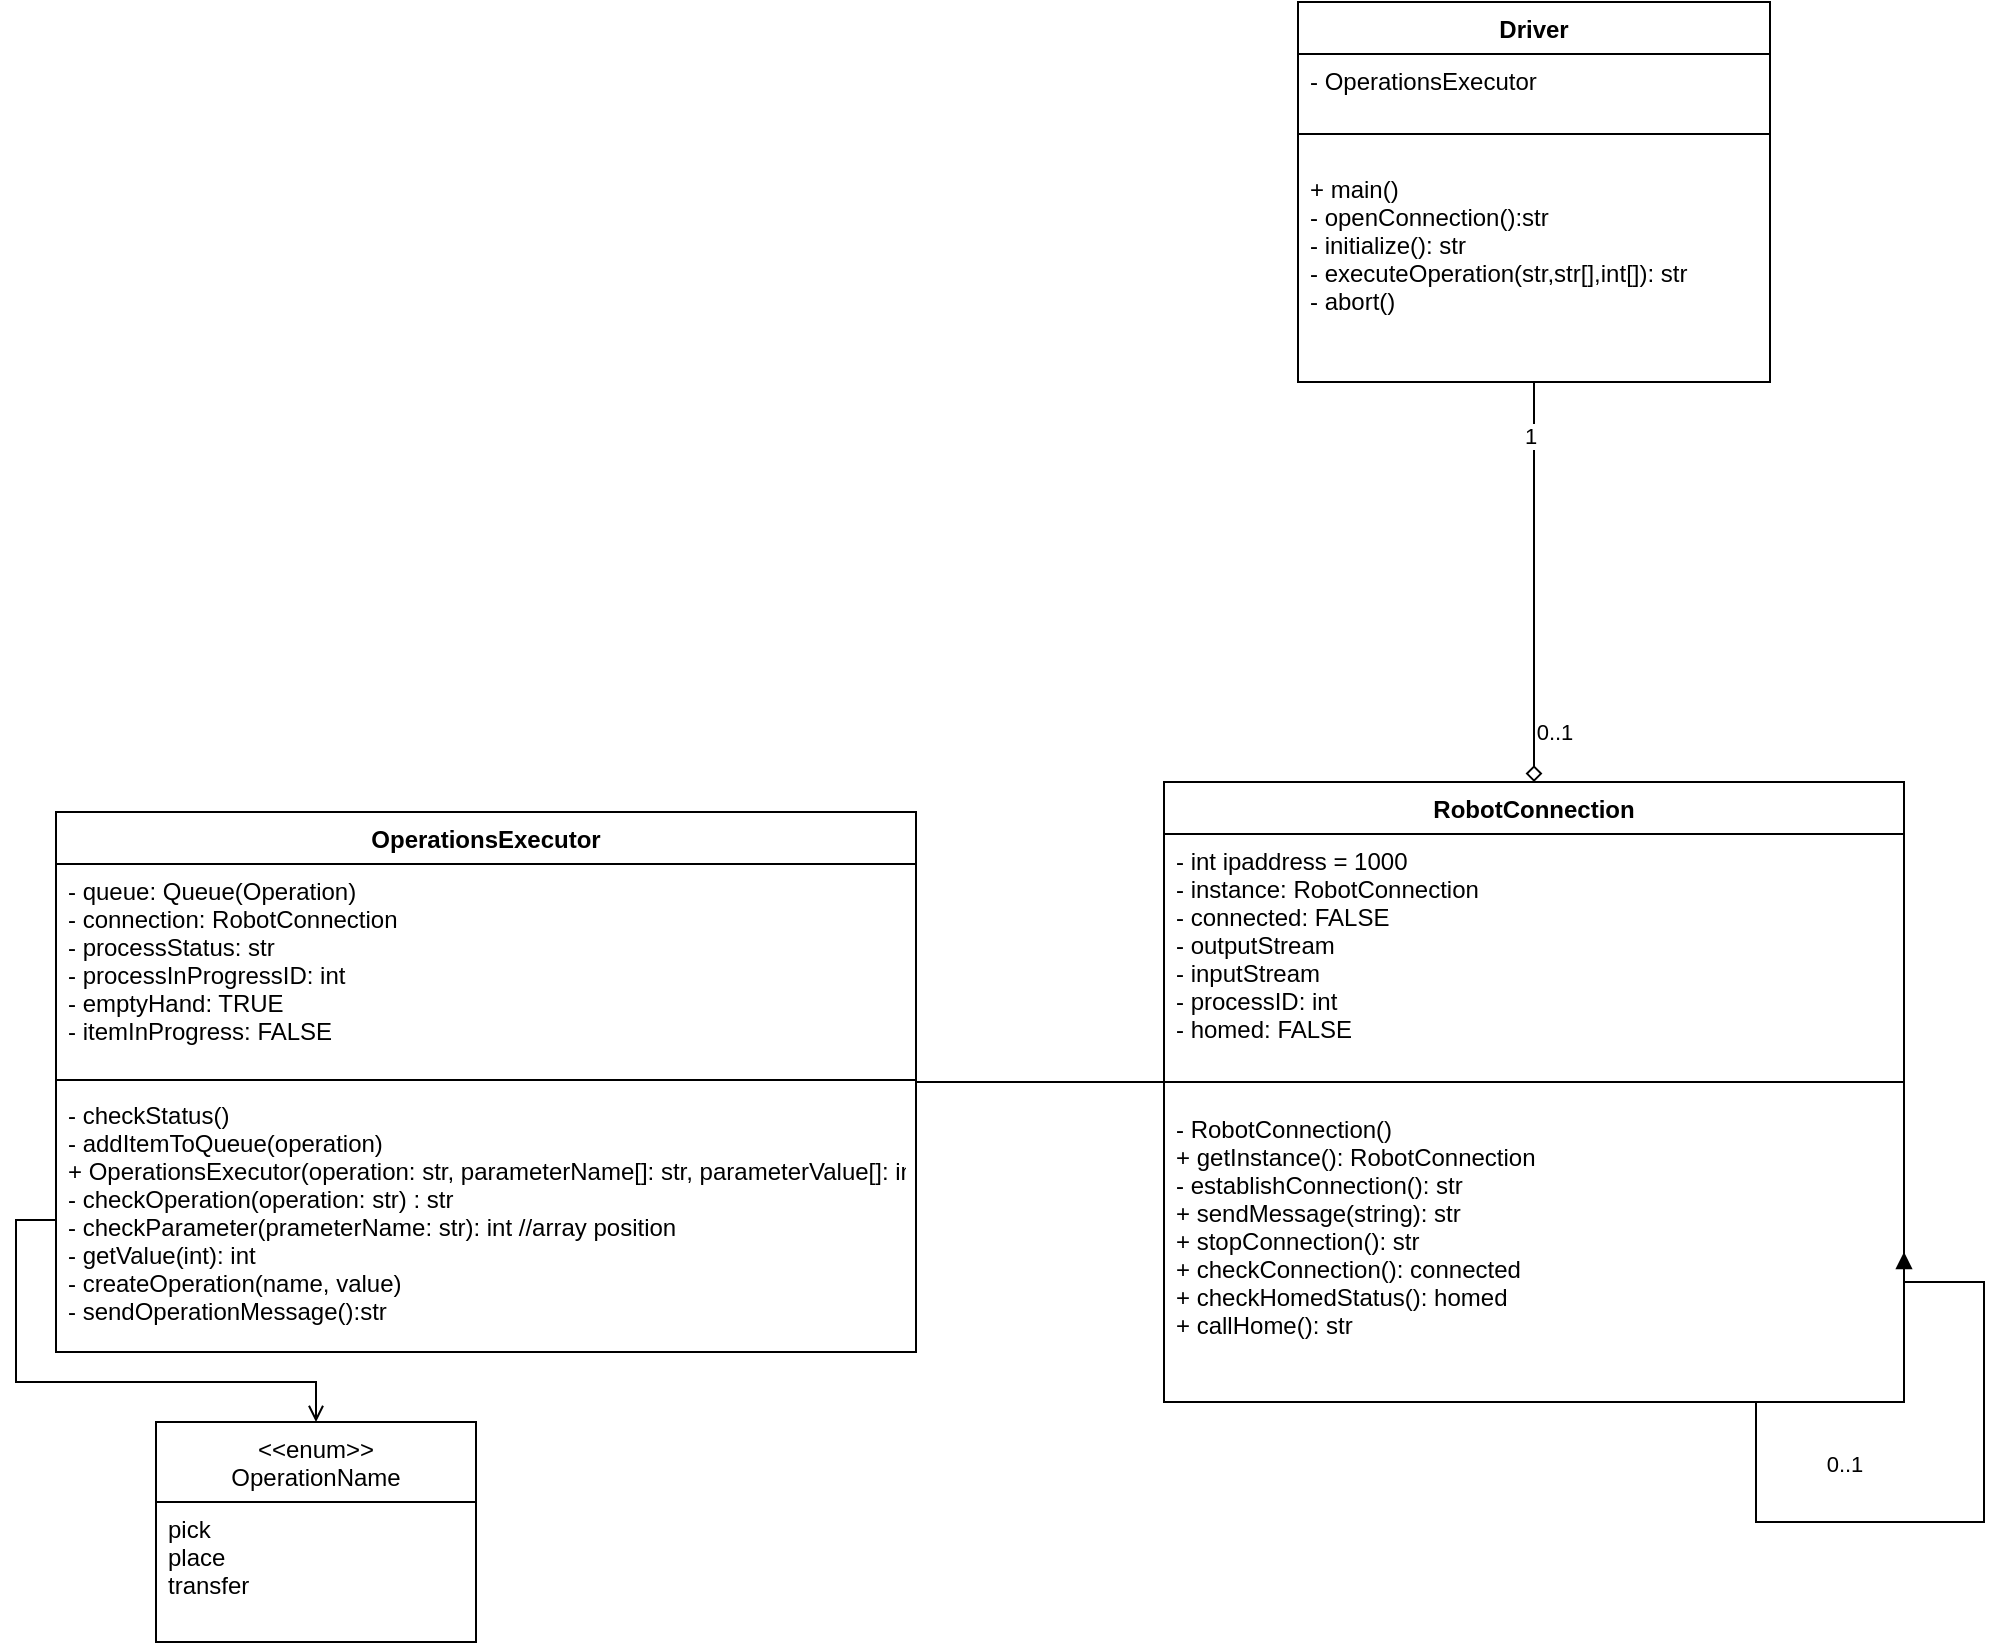 <mxfile version="14.9.2" type="github">
  <diagram id="bwN6AeMt5tZ8UF1TNSbd" name="Page-1">
    <mxGraphModel dx="1865" dy="1748" grid="1" gridSize="10" guides="1" tooltips="1" connect="1" arrows="1" fold="1" page="1" pageScale="1" pageWidth="827" pageHeight="1169" math="0" shadow="0">
      <root>
        <mxCell id="0" />
        <mxCell id="1" parent="0" />
        <mxCell id="OFoZSoZyWxW7RN4DEDmb-1" value="Driver" style="swimlane;fontStyle=1;align=center;verticalAlign=top;childLayout=stackLayout;horizontal=1;startSize=26;horizontalStack=0;resizeParent=1;resizeParentMax=0;resizeLast=0;collapsible=1;marginBottom=0;" parent="1" vertex="1">
          <mxGeometry x="351" y="-90" width="236" height="190" as="geometry">
            <mxRectangle x="20" y="-150" width="70" height="26" as="alternateBounds" />
          </mxGeometry>
        </mxCell>
        <mxCell id="ZteklEqnGV9etw1wFDza-6" value="- OperationsExecutor" style="text;strokeColor=none;fillColor=none;align=left;verticalAlign=top;spacingLeft=4;spacingRight=4;overflow=hidden;rotatable=0;points=[[0,0.5],[1,0.5]];portConstraint=eastwest;" vertex="1" parent="OFoZSoZyWxW7RN4DEDmb-1">
          <mxGeometry y="26" width="236" height="26" as="geometry" />
        </mxCell>
        <mxCell id="OFoZSoZyWxW7RN4DEDmb-3" value="" style="line;strokeWidth=1;fillColor=none;align=left;verticalAlign=middle;spacingTop=-1;spacingLeft=3;spacingRight=3;rotatable=0;labelPosition=right;points=[];portConstraint=eastwest;" parent="OFoZSoZyWxW7RN4DEDmb-1" vertex="1">
          <mxGeometry y="52" width="236" height="28" as="geometry" />
        </mxCell>
        <mxCell id="OFoZSoZyWxW7RN4DEDmb-4" value="+ main()&#xa;- openConnection():str&#xa;- initialize(): str&#xa;- executeOperation(str,str[],int[]): str&#xa;- abort()&#xa;" style="text;strokeColor=none;fillColor=none;align=left;verticalAlign=top;spacingLeft=4;spacingRight=4;overflow=hidden;rotatable=0;points=[[0,0.5],[1,0.5]];portConstraint=eastwest;" parent="OFoZSoZyWxW7RN4DEDmb-1" vertex="1">
          <mxGeometry y="80" width="236" height="110" as="geometry" />
        </mxCell>
        <mxCell id="OFoZSoZyWxW7RN4DEDmb-5" value="RobotConnection" style="swimlane;fontStyle=1;align=center;verticalAlign=top;childLayout=stackLayout;horizontal=1;startSize=26;horizontalStack=0;resizeParent=1;resizeParentMax=0;resizeLast=0;collapsible=1;marginBottom=0;" parent="1" vertex="1">
          <mxGeometry x="284" y="300" width="370" height="310" as="geometry">
            <mxRectangle x="284" y="300" width="130" height="26" as="alternateBounds" />
          </mxGeometry>
        </mxCell>
        <mxCell id="OFoZSoZyWxW7RN4DEDmb-6" value="- int ipaddress = 1000&#xa;- instance: RobotConnection&#xa;- connected: FALSE &#xa;- outputStream&#xa;- inputStream &#xa;- processID: int&#xa;- homed: FALSE" style="text;strokeColor=none;fillColor=none;align=left;verticalAlign=top;spacingLeft=4;spacingRight=4;overflow=hidden;rotatable=0;points=[[0,0.5],[1,0.5]];portConstraint=eastwest;" parent="OFoZSoZyWxW7RN4DEDmb-5" vertex="1">
          <mxGeometry y="26" width="370" height="114" as="geometry" />
        </mxCell>
        <mxCell id="OFoZSoZyWxW7RN4DEDmb-7" value="" style="line;strokeWidth=1;fillColor=none;align=left;verticalAlign=middle;spacingTop=-1;spacingLeft=3;spacingRight=3;rotatable=0;labelPosition=right;points=[];portConstraint=eastwest;" parent="OFoZSoZyWxW7RN4DEDmb-5" vertex="1">
          <mxGeometry y="140" width="370" height="20" as="geometry" />
        </mxCell>
        <mxCell id="OFoZSoZyWxW7RN4DEDmb-8" value="- RobotConnection()&#xa;+ getInstance(): RobotConnection&#xa;- establishConnection(): str&#xa;+ sendMessage(string): str&#xa;+ stopConnection(): str&#xa;+ checkConnection(): connected&#xa;+ checkHomedStatus(): homed&#xa;+ callHome(): str" style="text;strokeColor=none;fillColor=none;align=left;verticalAlign=top;spacingLeft=4;spacingRight=4;overflow=hidden;rotatable=0;points=[[0,0.5],[1,0.5]];portConstraint=eastwest;" parent="OFoZSoZyWxW7RN4DEDmb-5" vertex="1">
          <mxGeometry y="160" width="370" height="150" as="geometry" />
        </mxCell>
        <mxCell id="OFoZSoZyWxW7RN4DEDmb-10" style="edgeStyle=orthogonalEdgeStyle;rounded=0;orthogonalLoop=1;jettySize=auto;html=1;endArrow=block;endFill=1;entryX=1;entryY=0.5;entryDx=0;entryDy=0;exitX=0.8;exitY=1;exitDx=0;exitDy=0;exitPerimeter=0;" parent="OFoZSoZyWxW7RN4DEDmb-5" source="OFoZSoZyWxW7RN4DEDmb-8" target="OFoZSoZyWxW7RN4DEDmb-8" edge="1">
          <mxGeometry relative="1" as="geometry">
            <mxPoint x="310" y="235" as="targetPoint" />
            <Array as="points">
              <mxPoint x="296" y="370" />
              <mxPoint x="410" y="370" />
              <mxPoint x="410" y="250" />
              <mxPoint x="370" y="250" />
            </Array>
          </mxGeometry>
        </mxCell>
        <mxCell id="OFoZSoZyWxW7RN4DEDmb-11" value="0..1" style="edgeLabel;html=1;align=center;verticalAlign=middle;resizable=0;points=[];" parent="OFoZSoZyWxW7RN4DEDmb-10" vertex="1" connectable="0">
          <mxGeometry x="0.039" y="2" relative="1" as="geometry">
            <mxPoint x="-68" y="-22" as="offset" />
          </mxGeometry>
        </mxCell>
        <mxCell id="OFoZSoZyWxW7RN4DEDmb-9" style="edgeStyle=orthogonalEdgeStyle;rounded=0;orthogonalLoop=1;jettySize=auto;html=1;endArrow=diamond;endFill=0;" parent="1" source="OFoZSoZyWxW7RN4DEDmb-1" target="OFoZSoZyWxW7RN4DEDmb-5" edge="1">
          <mxGeometry relative="1" as="geometry" />
        </mxCell>
        <mxCell id="OFoZSoZyWxW7RN4DEDmb-12" value="0..1" style="edgeLabel;html=1;align=center;verticalAlign=middle;resizable=0;points=[];" parent="OFoZSoZyWxW7RN4DEDmb-9" vertex="1" connectable="0">
          <mxGeometry x="0.656" y="-4" relative="1" as="geometry">
            <mxPoint x="14" y="9" as="offset" />
          </mxGeometry>
        </mxCell>
        <mxCell id="OFoZSoZyWxW7RN4DEDmb-13" value="1" style="edgeLabel;html=1;align=center;verticalAlign=middle;resizable=0;points=[];" parent="OFoZSoZyWxW7RN4DEDmb-9" vertex="1" connectable="0">
          <mxGeometry x="-0.844" y="-2" relative="1" as="geometry">
            <mxPoint y="11" as="offset" />
          </mxGeometry>
        </mxCell>
        <mxCell id="OFoZSoZyWxW7RN4DEDmb-26" style="edgeStyle=orthogonalEdgeStyle;rounded=0;orthogonalLoop=1;jettySize=auto;html=1;endArrow=none;endFill=0;" parent="1" source="OFoZSoZyWxW7RN4DEDmb-19" target="OFoZSoZyWxW7RN4DEDmb-5" edge="1">
          <mxGeometry relative="1" as="geometry">
            <Array as="points">
              <mxPoint x="30" y="502" />
            </Array>
          </mxGeometry>
        </mxCell>
        <mxCell id="OFoZSoZyWxW7RN4DEDmb-19" value="OperationsExecutor" style="swimlane;fontStyle=1;align=center;verticalAlign=top;childLayout=stackLayout;horizontal=1;startSize=26;horizontalStack=0;resizeParent=1;resizeParentMax=0;resizeLast=0;collapsible=1;marginBottom=0;" parent="1" vertex="1">
          <mxGeometry x="-270" y="315" width="430" height="270" as="geometry">
            <mxRectangle x="-40" y="390" width="150" height="26" as="alternateBounds" />
          </mxGeometry>
        </mxCell>
        <mxCell id="OFoZSoZyWxW7RN4DEDmb-20" value="- queue: Queue(Operation)&#xa;- connection: RobotConnection&#xa;- processStatus: str&#xa;- processInProgressID: int&#xa;- emptyHand: TRUE &#xa;- itemInProgress: FALSE" style="text;strokeColor=none;fillColor=none;align=left;verticalAlign=top;spacingLeft=4;spacingRight=4;overflow=hidden;rotatable=0;points=[[0,0.5],[1,0.5]];portConstraint=eastwest;" parent="OFoZSoZyWxW7RN4DEDmb-19" vertex="1">
          <mxGeometry y="26" width="430" height="104" as="geometry" />
        </mxCell>
        <mxCell id="OFoZSoZyWxW7RN4DEDmb-21" value="" style="line;strokeWidth=1;fillColor=none;align=left;verticalAlign=middle;spacingTop=-1;spacingLeft=3;spacingRight=3;rotatable=0;labelPosition=right;points=[];portConstraint=eastwest;" parent="OFoZSoZyWxW7RN4DEDmb-19" vertex="1">
          <mxGeometry y="130" width="430" height="8" as="geometry" />
        </mxCell>
        <mxCell id="OFoZSoZyWxW7RN4DEDmb-22" value="- checkStatus()&#xa;- addItemToQueue(operation)&#xa;+ OperationsExecutor(operation: str, parameterName[]: str, parameterValue[]: int): str&#xa;- checkOperation(operation: str) : str&#xa;- checkParameter(prameterName: str): int //array position&#xa;- getValue(int): int&#xa;- createOperation(name, value)&#xa;- sendOperationMessage():str " style="text;strokeColor=none;fillColor=none;align=left;verticalAlign=top;spacingLeft=4;spacingRight=4;overflow=hidden;rotatable=0;points=[[0,0.5],[1,0.5]];portConstraint=eastwest;" parent="OFoZSoZyWxW7RN4DEDmb-19" vertex="1">
          <mxGeometry y="138" width="430" height="132" as="geometry" />
        </mxCell>
        <mxCell id="OFoZSoZyWxW7RN4DEDmb-32" style="edgeStyle=orthogonalEdgeStyle;rounded=0;orthogonalLoop=1;jettySize=auto;html=1;endArrow=none;endFill=0;startArrow=open;startFill=0;entryX=0;entryY=0.5;entryDx=0;entryDy=0;" parent="1" source="OFoZSoZyWxW7RN4DEDmb-28" target="OFoZSoZyWxW7RN4DEDmb-22" edge="1">
          <mxGeometry relative="1" as="geometry" />
        </mxCell>
        <mxCell id="OFoZSoZyWxW7RN4DEDmb-28" value="&lt;&lt;enum&gt;&gt;&#xa;OperationName" style="swimlane;fontStyle=0;childLayout=stackLayout;horizontal=1;startSize=40;fillColor=none;horizontalStack=0;resizeParent=1;resizeParentMax=0;resizeLast=0;collapsible=1;marginBottom=0;" parent="1" vertex="1">
          <mxGeometry x="-220" y="620" width="160" height="110" as="geometry">
            <mxRectangle x="-220" y="620" width="120" height="40" as="alternateBounds" />
          </mxGeometry>
        </mxCell>
        <mxCell id="OFoZSoZyWxW7RN4DEDmb-29" value="pick&#xa;place&#xa;transfer" style="text;strokeColor=none;fillColor=none;align=left;verticalAlign=top;spacingLeft=4;spacingRight=4;overflow=hidden;rotatable=0;points=[[0,0.5],[1,0.5]];portConstraint=eastwest;" parent="OFoZSoZyWxW7RN4DEDmb-28" vertex="1">
          <mxGeometry y="40" width="160" height="70" as="geometry" />
        </mxCell>
      </root>
    </mxGraphModel>
  </diagram>
</mxfile>

